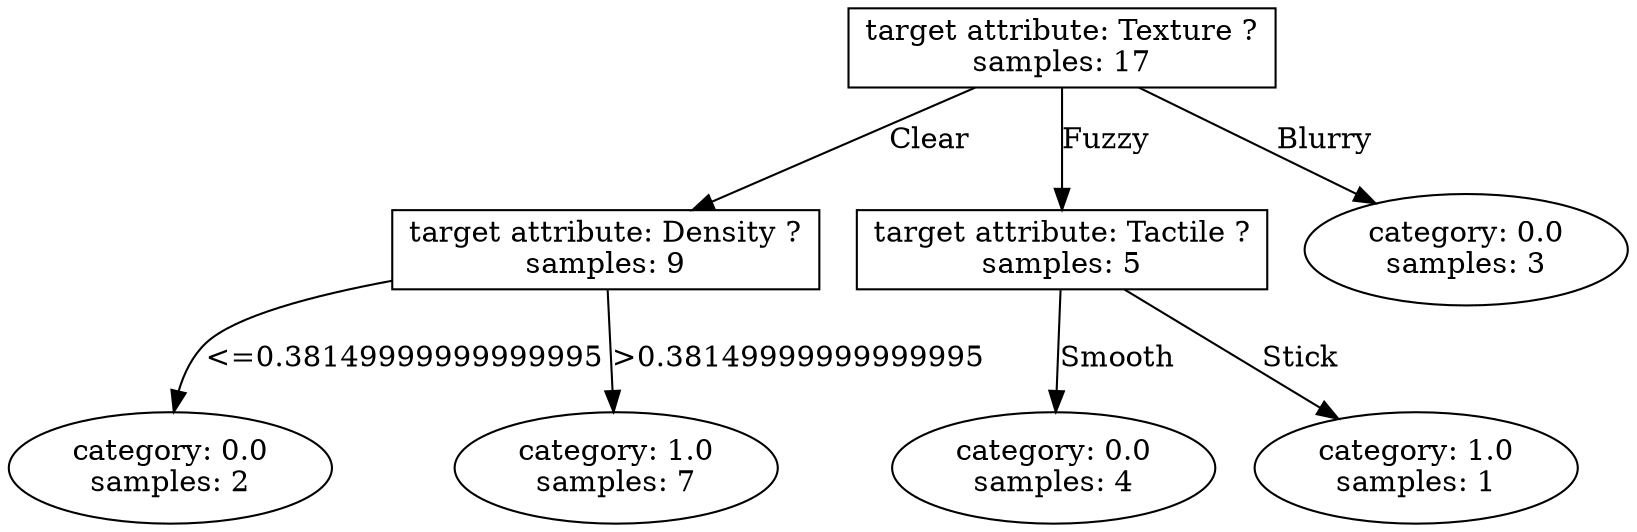 digraph test_decision_tree_2 {
node_0 [shape = box,label= "target attribute: Texture ?\nsamples: 17"];
node_1 [shape = box,label= "target attribute: Density ?\nsamples: 9"];
node_0 -> node_1 [label="Clear"];
node_2 [shape = box,label= "target attribute: Tactile ?\nsamples: 5"];
node_0 -> node_2 [label="Fuzzy"];
node_3 [shape = ellipse,label= "category: 0.0\nsamples: 3"];
node_0 -> node_3 [label="Blurry"];
node_4 [shape = ellipse,label= "category: 0.0\nsamples: 2"];
node_1 -> node_4 [label="<=0.38149999999999995"];
node_5 [shape = ellipse,label= "category: 1.0\nsamples: 7"];
node_1 -> node_5 [label=">0.38149999999999995"];
node_6 [shape = ellipse,label= "category: 0.0\nsamples: 4"];
node_2 -> node_6 [label="Smooth"];
node_7 [shape = ellipse,label= "category: 1.0\nsamples: 1"];
node_2 -> node_7 [label="Stick"];
}
